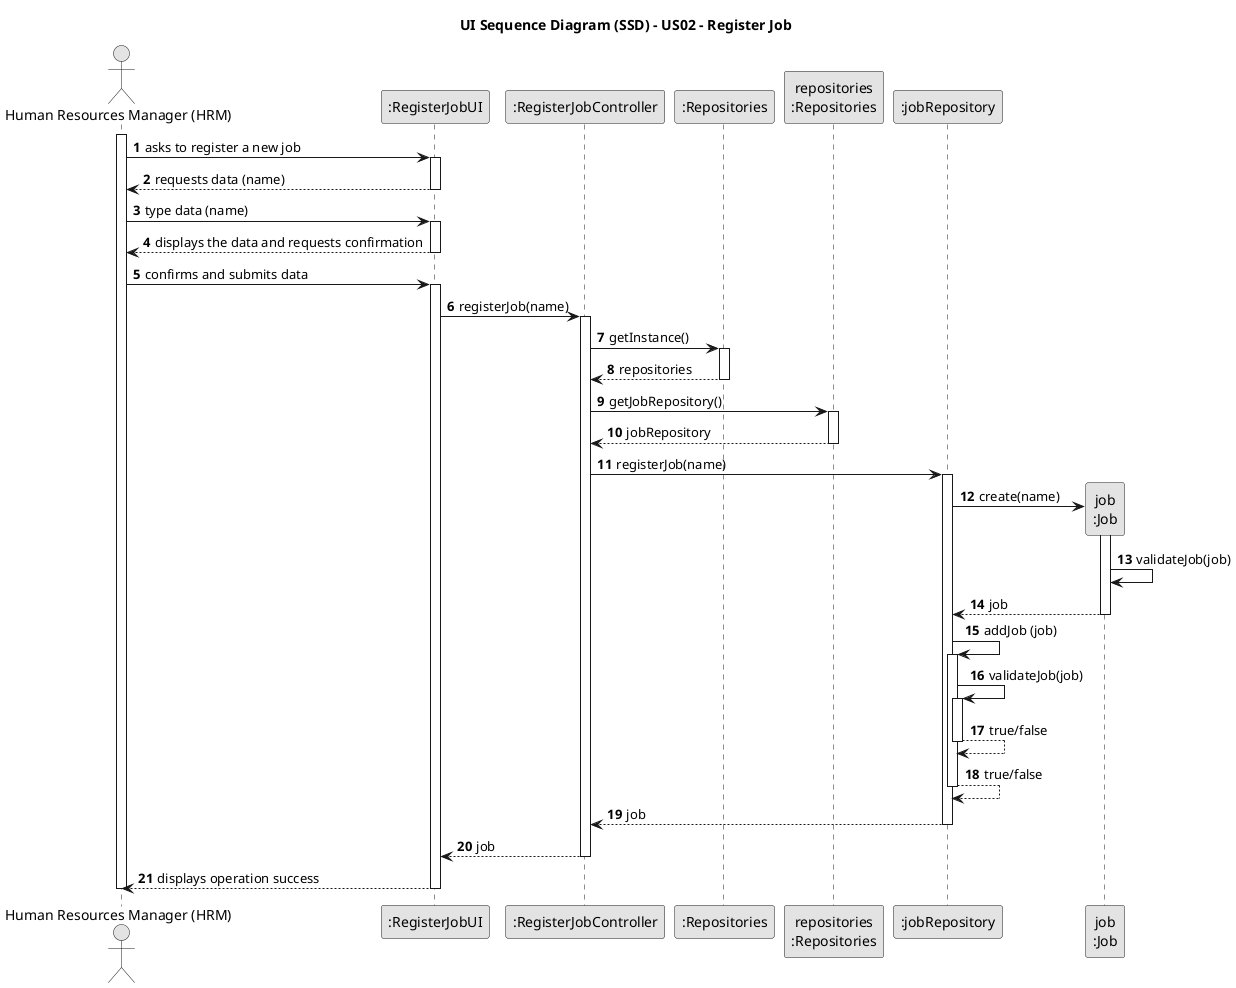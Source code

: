 @startuml
skinparam monochrome true
skinparam packageStyle rectangle
skinparam shadowing false

title UI Sequence Diagram (SSD) - US02 - Register Job

autonumber

actor "Human Resources Manager (HRM)" as HRM
participant ":RegisterJobUI" as UI
participant ":RegisterJobController" as CTRL
participant ":Repositories" as RepositorySingleton
participant "repositories\n:Repositories" as PLAT
participant ":jobRepository" as JR
participant "job\n:Job" as JOB

activate HRM

        HRM -> UI : asks to register a new job
    activate UI

        UI --> HRM : requests data (name)
    deactivate UI

        HRM->UI: type data (name)

    activate UI

        UI --> HRM : displays the data and requests confirmation

    deactivate UI


        HRM -> UI : confirms and submits data

    activate UI

         UI -> CTRL: registerJob(name)
        activate CTRL

        CTRL -> RepositorySingleton : getInstance()
                        activate RepositorySingleton

                            RepositorySingleton --> CTRL: repositories
                        deactivate RepositorySingleton

                        CTRL -> PLAT: getJobRepository()
                        activate PLAT

                        PLAT --> CTRL: jobRepository
                        deactivate PLAT



                CTRL -> JR : registerJob(name)


            activate JR

                    JR -> JOB**: create(name)
                           activate JOB
                                        JOB -> JOB: validateJob(job)
                            JOB --> JR : job
                            deactivate JOB
                            JR -> JR: addJob (job)

                            activate JR
                            JR -> JR: validateJob(job)
                                activate JR
                                    JR --> JR : true/false
                                deactivate JR
                                    JR --> JR : true/false
deactivate JR
            JR --> CTRL : job

            deactivate JR

            CTRL --> UI: job
        deactivate CTRL

        UI --> HRM : displays operation success
    deactivate UI
deactivate HRM
@enduml